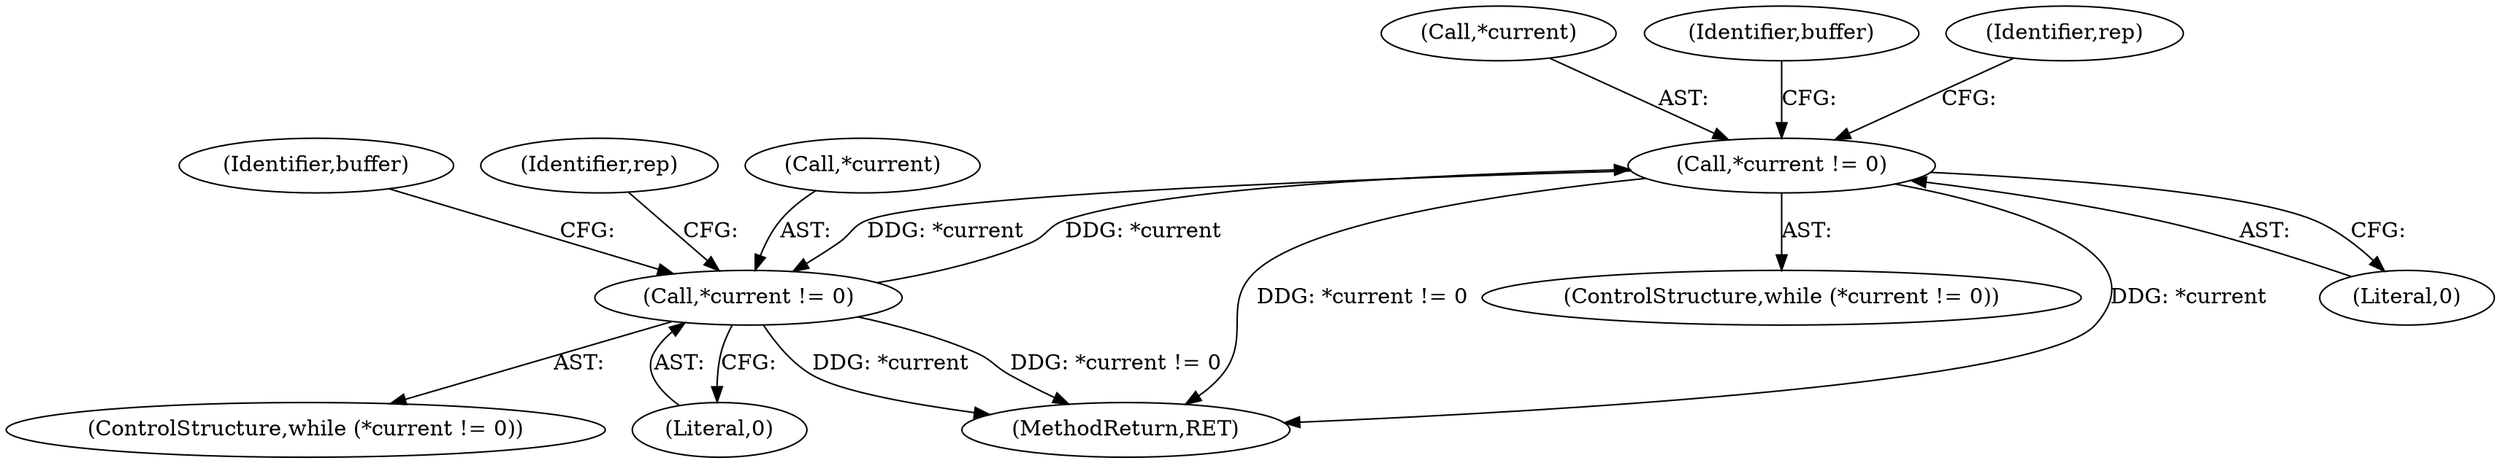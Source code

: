 digraph "0_Chrome_d82b03d21f7e581f9206ef1fec4959ae7b06b8eb@pointer" {
"1000407" [label="(Call,*current != 0)"];
"1000583" [label="(Call,*current != 0)"];
"1000407" [label="(Call,*current != 0)"];
"1000410" [label="(Literal,0)"];
"1000408" [label="(Call,*current)"];
"1000590" [label="(Identifier,buffer)"];
"1000414" [label="(Identifier,buffer)"];
"1000437" [label="(Identifier,rep)"];
"1000586" [label="(Literal,0)"];
"1000613" [label="(Identifier,rep)"];
"1000406" [label="(ControlStructure,while (*current != 0))"];
"1000676" [label="(MethodReturn,RET)"];
"1000407" [label="(Call,*current != 0)"];
"1000583" [label="(Call,*current != 0)"];
"1000582" [label="(ControlStructure,while (*current != 0))"];
"1000584" [label="(Call,*current)"];
"1000407" -> "1000406"  [label="AST: "];
"1000407" -> "1000410"  [label="CFG: "];
"1000408" -> "1000407"  [label="AST: "];
"1000410" -> "1000407"  [label="AST: "];
"1000414" -> "1000407"  [label="CFG: "];
"1000437" -> "1000407"  [label="CFG: "];
"1000407" -> "1000676"  [label="DDG: *current != 0"];
"1000407" -> "1000676"  [label="DDG: *current"];
"1000583" -> "1000407"  [label="DDG: *current"];
"1000407" -> "1000583"  [label="DDG: *current"];
"1000583" -> "1000582"  [label="AST: "];
"1000583" -> "1000586"  [label="CFG: "];
"1000584" -> "1000583"  [label="AST: "];
"1000586" -> "1000583"  [label="AST: "];
"1000590" -> "1000583"  [label="CFG: "];
"1000613" -> "1000583"  [label="CFG: "];
"1000583" -> "1000676"  [label="DDG: *current != 0"];
"1000583" -> "1000676"  [label="DDG: *current"];
}
